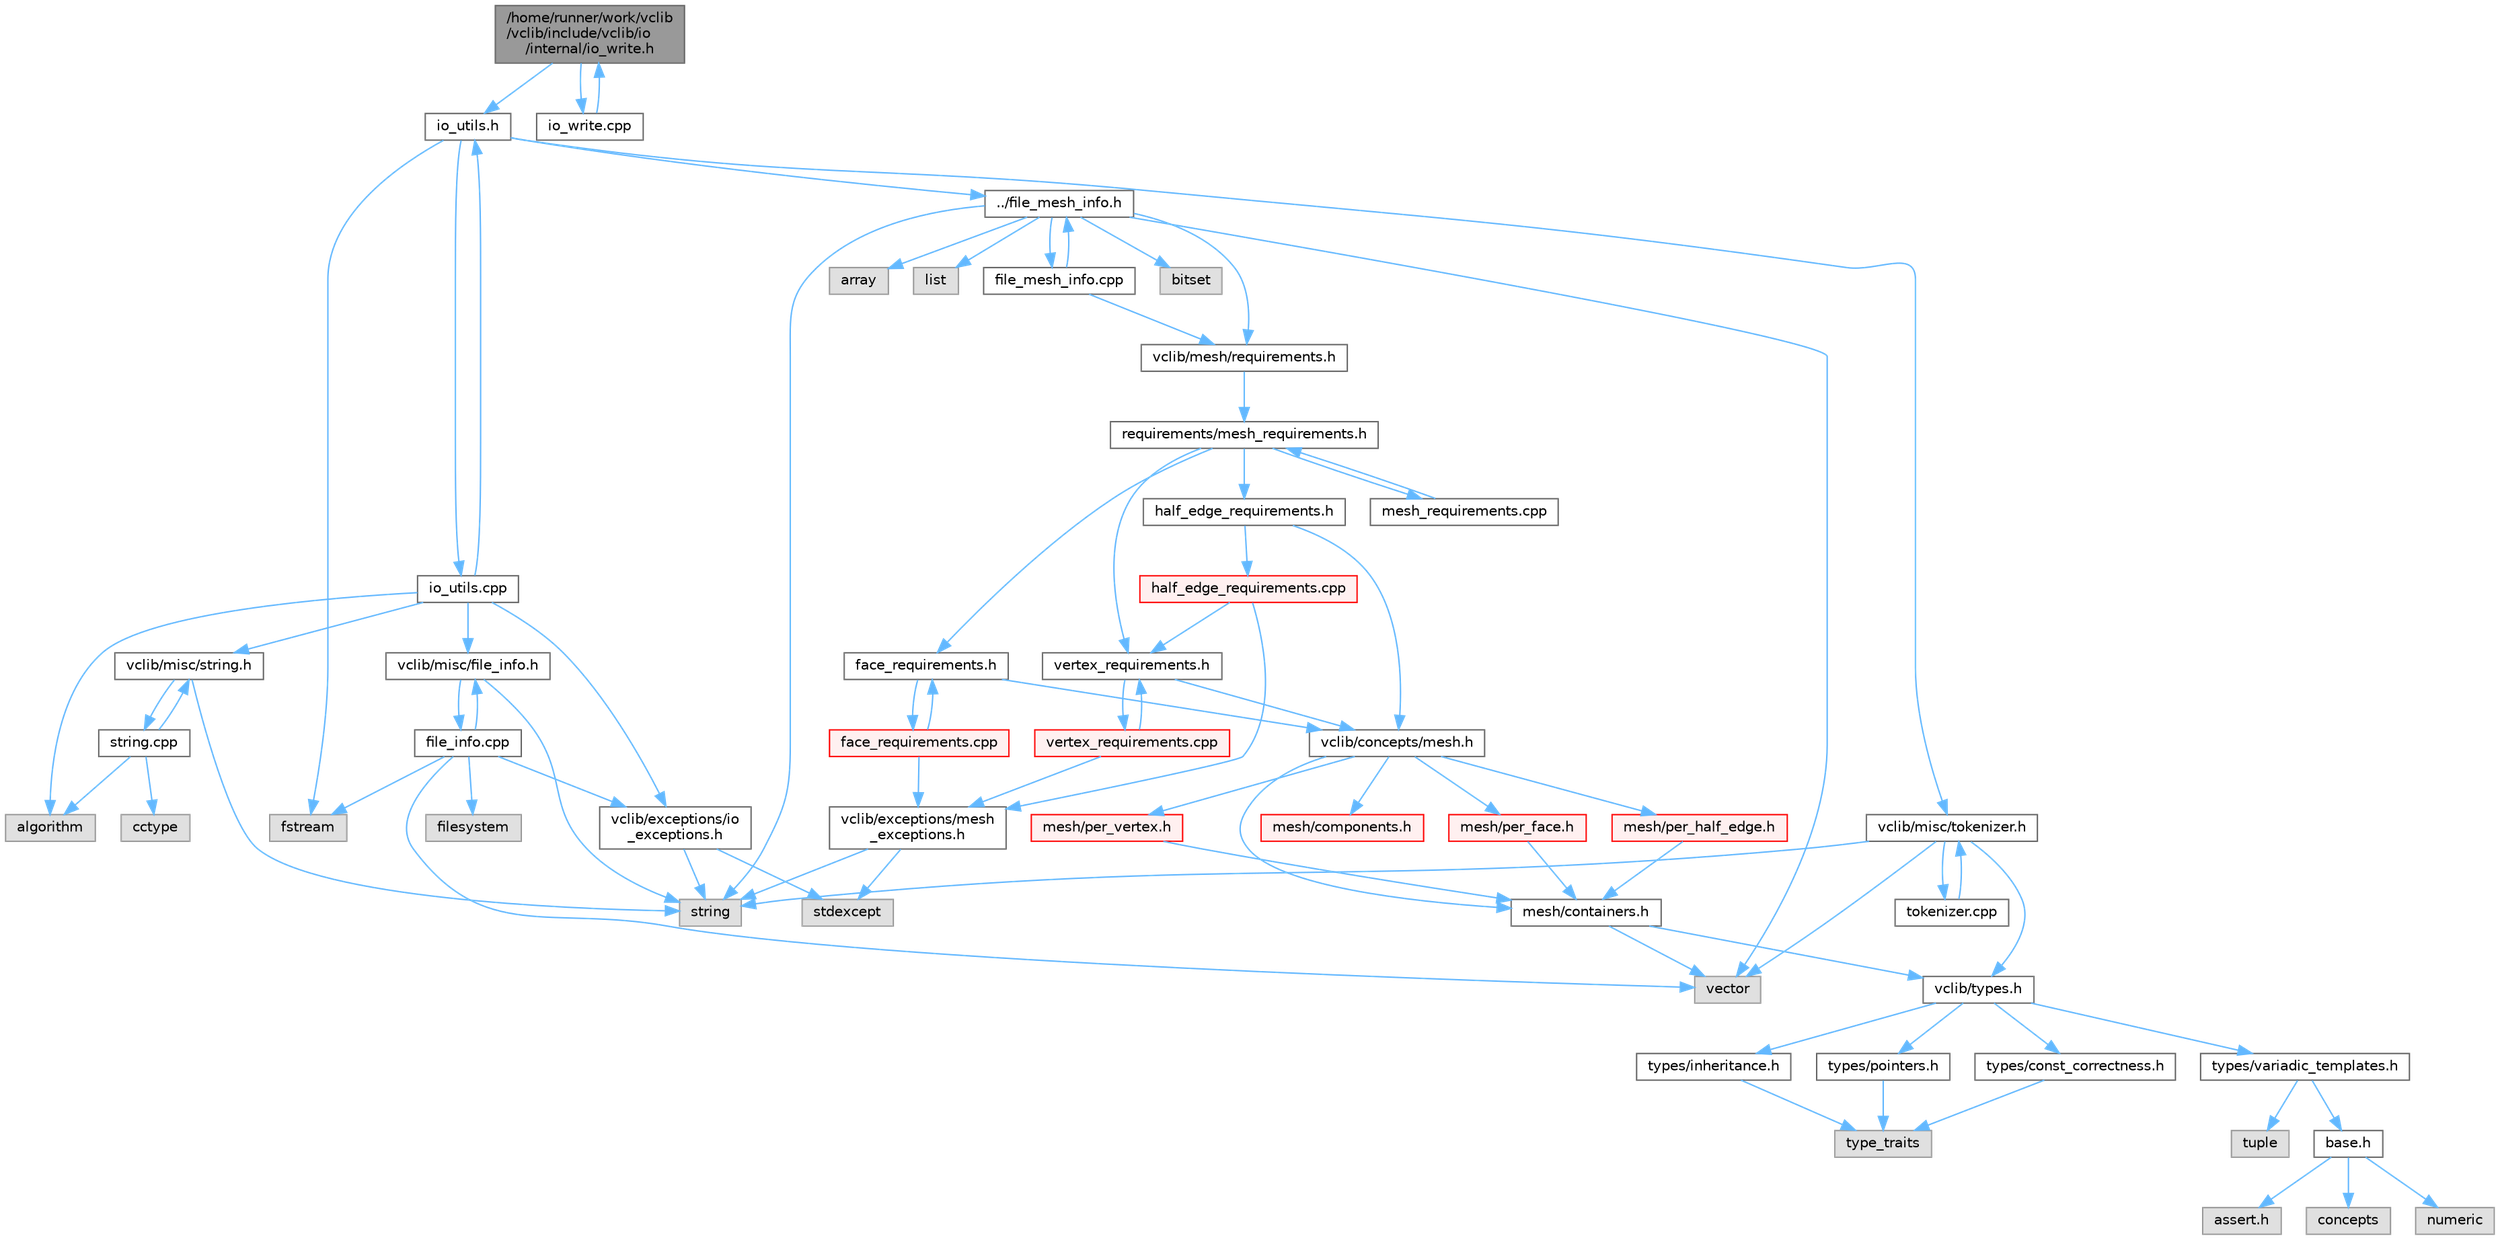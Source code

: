 digraph "/home/runner/work/vclib/vclib/include/vclib/io/internal/io_write.h"
{
 // LATEX_PDF_SIZE
  bgcolor="transparent";
  edge [fontname=Helvetica,fontsize=10,labelfontname=Helvetica,labelfontsize=10];
  node [fontname=Helvetica,fontsize=10,shape=box,height=0.2,width=0.4];
  Node1 [label="/home/runner/work/vclib\l/vclib/include/vclib/io\l/internal/io_write.h",height=0.2,width=0.4,color="gray40", fillcolor="grey60", style="filled", fontcolor="black",tooltip=" "];
  Node1 -> Node2 [color="steelblue1",style="solid"];
  Node2 [label="io_utils.h",height=0.2,width=0.4,color="grey40", fillcolor="white", style="filled",URL="$io__utils_8h.html",tooltip=" "];
  Node2 -> Node3 [color="steelblue1",style="solid"];
  Node3 [label="fstream",height=0.2,width=0.4,color="grey60", fillcolor="#E0E0E0", style="filled",tooltip=" "];
  Node2 -> Node4 [color="steelblue1",style="solid"];
  Node4 [label="../file_mesh_info.h",height=0.2,width=0.4,color="grey40", fillcolor="white", style="filled",URL="$file__mesh__info_8h.html",tooltip=" "];
  Node4 -> Node5 [color="steelblue1",style="solid"];
  Node5 [label="array",height=0.2,width=0.4,color="grey60", fillcolor="#E0E0E0", style="filled",tooltip=" "];
  Node4 -> Node6 [color="steelblue1",style="solid"];
  Node6 [label="list",height=0.2,width=0.4,color="grey60", fillcolor="#E0E0E0", style="filled",tooltip=" "];
  Node4 -> Node7 [color="steelblue1",style="solid"];
  Node7 [label="string",height=0.2,width=0.4,color="grey60", fillcolor="#E0E0E0", style="filled",tooltip=" "];
  Node4 -> Node8 [color="steelblue1",style="solid"];
  Node8 [label="vector",height=0.2,width=0.4,color="grey60", fillcolor="#E0E0E0", style="filled",tooltip=" "];
  Node4 -> Node9 [color="steelblue1",style="solid"];
  Node9 [label="bitset",height=0.2,width=0.4,color="grey60", fillcolor="#E0E0E0", style="filled",tooltip=" "];
  Node4 -> Node10 [color="steelblue1",style="solid"];
  Node10 [label="vclib/mesh/requirements.h",height=0.2,width=0.4,color="grey40", fillcolor="white", style="filled",URL="$requirements_8h.html",tooltip=" "];
  Node10 -> Node11 [color="steelblue1",style="solid"];
  Node11 [label="requirements/mesh_requirements.h",height=0.2,width=0.4,color="grey40", fillcolor="white", style="filled",URL="$mesh__requirements_8h.html",tooltip=" "];
  Node11 -> Node12 [color="steelblue1",style="solid"];
  Node12 [label="half_edge_requirements.h",height=0.2,width=0.4,color="grey40", fillcolor="white", style="filled",URL="$half__edge__requirements_8h.html",tooltip=" "];
  Node12 -> Node13 [color="steelblue1",style="solid"];
  Node13 [label="vclib/concepts/mesh.h",height=0.2,width=0.4,color="grey40", fillcolor="white", style="filled",URL="$concepts_2mesh_8h.html",tooltip=" "];
  Node13 -> Node14 [color="steelblue1",style="solid"];
  Node14 [label="mesh/components.h",height=0.2,width=0.4,color="red", fillcolor="#FFF0F0", style="filled",URL="$concepts_2mesh_2components_8h.html",tooltip=" "];
  Node13 -> Node69 [color="steelblue1",style="solid"];
  Node69 [label="mesh/containers.h",height=0.2,width=0.4,color="grey40", fillcolor="white", style="filled",URL="$concepts_2mesh_2containers_8h.html",tooltip=" "];
  Node69 -> Node8 [color="steelblue1",style="solid"];
  Node69 -> Node17 [color="steelblue1",style="solid"];
  Node17 [label="vclib/types.h",height=0.2,width=0.4,color="grey40", fillcolor="white", style="filled",URL="$types_8h.html",tooltip=" "];
  Node17 -> Node18 [color="steelblue1",style="solid"];
  Node18 [label="types/const_correctness.h",height=0.2,width=0.4,color="grey40", fillcolor="white", style="filled",URL="$types_2const__correctness_8h.html",tooltip=" "];
  Node18 -> Node19 [color="steelblue1",style="solid"];
  Node19 [label="type_traits",height=0.2,width=0.4,color="grey60", fillcolor="#E0E0E0", style="filled",tooltip=" "];
  Node17 -> Node20 [color="steelblue1",style="solid"];
  Node20 [label="types/inheritance.h",height=0.2,width=0.4,color="grey40", fillcolor="white", style="filled",URL="$inheritance_8h.html",tooltip=" "];
  Node20 -> Node19 [color="steelblue1",style="solid"];
  Node17 -> Node21 [color="steelblue1",style="solid"];
  Node21 [label="types/pointers.h",height=0.2,width=0.4,color="grey40", fillcolor="white", style="filled",URL="$types_2pointers_8h.html",tooltip=" "];
  Node21 -> Node19 [color="steelblue1",style="solid"];
  Node17 -> Node22 [color="steelblue1",style="solid"];
  Node22 [label="types/variadic_templates.h",height=0.2,width=0.4,color="grey40", fillcolor="white", style="filled",URL="$variadic__templates_8h.html",tooltip=" "];
  Node22 -> Node23 [color="steelblue1",style="solid"];
  Node23 [label="base.h",height=0.2,width=0.4,color="grey40", fillcolor="white", style="filled",URL="$types_2base_8h.html",tooltip=" "];
  Node23 -> Node24 [color="steelblue1",style="solid"];
  Node24 [label="assert.h",height=0.2,width=0.4,color="grey60", fillcolor="#E0E0E0", style="filled",tooltip=" "];
  Node23 -> Node25 [color="steelblue1",style="solid"];
  Node25 [label="concepts",height=0.2,width=0.4,color="grey60", fillcolor="#E0E0E0", style="filled",tooltip=" "];
  Node23 -> Node26 [color="steelblue1",style="solid"];
  Node26 [label="numeric",height=0.2,width=0.4,color="grey60", fillcolor="#E0E0E0", style="filled",tooltip=" "];
  Node22 -> Node27 [color="steelblue1",style="solid"];
  Node27 [label="tuple",height=0.2,width=0.4,color="grey60", fillcolor="#E0E0E0", style="filled",tooltip=" "];
  Node13 -> Node70 [color="steelblue1",style="solid"];
  Node70 [label="mesh/per_face.h",height=0.2,width=0.4,color="red", fillcolor="#FFF0F0", style="filled",URL="$per__face_8h.html",tooltip=" "];
  Node70 -> Node69 [color="steelblue1",style="solid"];
  Node13 -> Node73 [color="steelblue1",style="solid"];
  Node73 [label="mesh/per_half_edge.h",height=0.2,width=0.4,color="red", fillcolor="#FFF0F0", style="filled",URL="$per__half__edge_8h.html",tooltip=" "];
  Node73 -> Node69 [color="steelblue1",style="solid"];
  Node13 -> Node75 [color="steelblue1",style="solid"];
  Node75 [label="mesh/per_vertex.h",height=0.2,width=0.4,color="red", fillcolor="#FFF0F0", style="filled",URL="$per__vertex_8h.html",tooltip=" "];
  Node75 -> Node69 [color="steelblue1",style="solid"];
  Node12 -> Node77 [color="steelblue1",style="solid"];
  Node77 [label="half_edge_requirements.cpp",height=0.2,width=0.4,color="red", fillcolor="#FFF0F0", style="filled",URL="$half__edge__requirements_8cpp.html",tooltip=" "];
  Node77 -> Node78 [color="steelblue1",style="solid"];
  Node78 [label="vertex_requirements.h",height=0.2,width=0.4,color="grey40", fillcolor="white", style="filled",URL="$vertex__requirements_8h.html",tooltip=" "];
  Node78 -> Node13 [color="steelblue1",style="solid"];
  Node78 -> Node79 [color="steelblue1",style="solid"];
  Node79 [label="vertex_requirements.cpp",height=0.2,width=0.4,color="red", fillcolor="#FFF0F0", style="filled",URL="$vertex__requirements_8cpp.html",tooltip=" "];
  Node79 -> Node78 [color="steelblue1",style="solid"];
  Node79 -> Node80 [color="steelblue1",style="solid"];
  Node80 [label="vclib/exceptions/mesh\l_exceptions.h",height=0.2,width=0.4,color="grey40", fillcolor="white", style="filled",URL="$mesh__exceptions_8h.html",tooltip=" "];
  Node80 -> Node81 [color="steelblue1",style="solid"];
  Node81 [label="stdexcept",height=0.2,width=0.4,color="grey60", fillcolor="#E0E0E0", style="filled",tooltip=" "];
  Node80 -> Node7 [color="steelblue1",style="solid"];
  Node77 -> Node80 [color="steelblue1",style="solid"];
  Node11 -> Node158 [color="steelblue1",style="solid"];
  Node158 [label="face_requirements.h",height=0.2,width=0.4,color="grey40", fillcolor="white", style="filled",URL="$face__requirements_8h.html",tooltip=" "];
  Node158 -> Node13 [color="steelblue1",style="solid"];
  Node158 -> Node159 [color="steelblue1",style="solid"];
  Node159 [label="face_requirements.cpp",height=0.2,width=0.4,color="red", fillcolor="#FFF0F0", style="filled",URL="$face__requirements_8cpp.html",tooltip=" "];
  Node159 -> Node158 [color="steelblue1",style="solid"];
  Node159 -> Node80 [color="steelblue1",style="solid"];
  Node11 -> Node78 [color="steelblue1",style="solid"];
  Node11 -> Node183 [color="steelblue1",style="solid"];
  Node183 [label="mesh_requirements.cpp",height=0.2,width=0.4,color="grey40", fillcolor="white", style="filled",URL="$mesh__requirements_8cpp.html",tooltip=" "];
  Node183 -> Node11 [color="steelblue1",style="solid"];
  Node4 -> Node184 [color="steelblue1",style="solid"];
  Node184 [label="file_mesh_info.cpp",height=0.2,width=0.4,color="grey40", fillcolor="white", style="filled",URL="$file__mesh__info_8cpp.html",tooltip=" "];
  Node184 -> Node4 [color="steelblue1",style="solid"];
  Node184 -> Node10 [color="steelblue1",style="solid"];
  Node2 -> Node185 [color="steelblue1",style="solid"];
  Node185 [label="vclib/misc/tokenizer.h",height=0.2,width=0.4,color="grey40", fillcolor="white", style="filled",URL="$tokenizer_8h.html",tooltip=" "];
  Node185 -> Node7 [color="steelblue1",style="solid"];
  Node185 -> Node8 [color="steelblue1",style="solid"];
  Node185 -> Node17 [color="steelblue1",style="solid"];
  Node185 -> Node186 [color="steelblue1",style="solid"];
  Node186 [label="tokenizer.cpp",height=0.2,width=0.4,color="grey40", fillcolor="white", style="filled",URL="$tokenizer_8cpp.html",tooltip=" "];
  Node186 -> Node185 [color="steelblue1",style="solid"];
  Node2 -> Node187 [color="steelblue1",style="solid"];
  Node187 [label="io_utils.cpp",height=0.2,width=0.4,color="grey40", fillcolor="white", style="filled",URL="$io__utils_8cpp.html",tooltip=" "];
  Node187 -> Node2 [color="steelblue1",style="solid"];
  Node187 -> Node98 [color="steelblue1",style="solid"];
  Node98 [label="algorithm",height=0.2,width=0.4,color="grey60", fillcolor="#E0E0E0", style="filled",tooltip=" "];
  Node187 -> Node188 [color="steelblue1",style="solid"];
  Node188 [label="vclib/exceptions/io\l_exceptions.h",height=0.2,width=0.4,color="grey40", fillcolor="white", style="filled",URL="$io__exceptions_8h.html",tooltip=" "];
  Node188 -> Node81 [color="steelblue1",style="solid"];
  Node188 -> Node7 [color="steelblue1",style="solid"];
  Node187 -> Node189 [color="steelblue1",style="solid"];
  Node189 [label="vclib/misc/file_info.h",height=0.2,width=0.4,color="grey40", fillcolor="white", style="filled",URL="$file__info_8h.html",tooltip=" "];
  Node189 -> Node7 [color="steelblue1",style="solid"];
  Node189 -> Node190 [color="steelblue1",style="solid"];
  Node190 [label="file_info.cpp",height=0.2,width=0.4,color="grey40", fillcolor="white", style="filled",URL="$file__info_8cpp.html",tooltip=" "];
  Node190 -> Node189 [color="steelblue1",style="solid"];
  Node190 -> Node3 [color="steelblue1",style="solid"];
  Node190 -> Node191 [color="steelblue1",style="solid"];
  Node191 [label="filesystem",height=0.2,width=0.4,color="grey60", fillcolor="#E0E0E0", style="filled",tooltip=" "];
  Node190 -> Node8 [color="steelblue1",style="solid"];
  Node190 -> Node188 [color="steelblue1",style="solid"];
  Node187 -> Node192 [color="steelblue1",style="solid"];
  Node192 [label="vclib/misc/string.h",height=0.2,width=0.4,color="grey40", fillcolor="white", style="filled",URL="$string_8h.html",tooltip=" "];
  Node192 -> Node7 [color="steelblue1",style="solid"];
  Node192 -> Node193 [color="steelblue1",style="solid"];
  Node193 [label="string.cpp",height=0.2,width=0.4,color="grey40", fillcolor="white", style="filled",URL="$string_8cpp.html",tooltip=" "];
  Node193 -> Node192 [color="steelblue1",style="solid"];
  Node193 -> Node98 [color="steelblue1",style="solid"];
  Node193 -> Node194 [color="steelblue1",style="solid"];
  Node194 [label="cctype",height=0.2,width=0.4,color="grey60", fillcolor="#E0E0E0", style="filled",tooltip=" "];
  Node1 -> Node195 [color="steelblue1",style="solid"];
  Node195 [label="io_write.cpp",height=0.2,width=0.4,color="grey40", fillcolor="white", style="filled",URL="$io__write_8cpp.html",tooltip=" "];
  Node195 -> Node1 [color="steelblue1",style="solid"];
}
